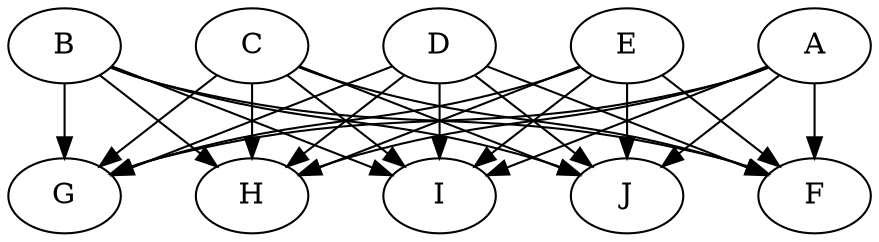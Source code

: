 digraph {
       nodesep = 0.5; #hack
       //A[label=Start];

       # Graph
       A -> F;
       A -> G;
       A -> H;
       A -> I;
       A -> J;

       B -> F;
       B -> G;
       B -> H;
       B -> I;
       B -> J;

       C -> F;
       C -> G;
       C -> H;
       C -> I;
       C -> J;

       D -> F;
       D -> G;
       D -> H;
       D -> I;
       D -> J;

       E -> F;
       E -> G;
       E -> H;
       E -> I;
       E -> J;

       {rank=same ; A, B, C, D, E};
       {rank=same ; F, G, H, I, J};
  }
